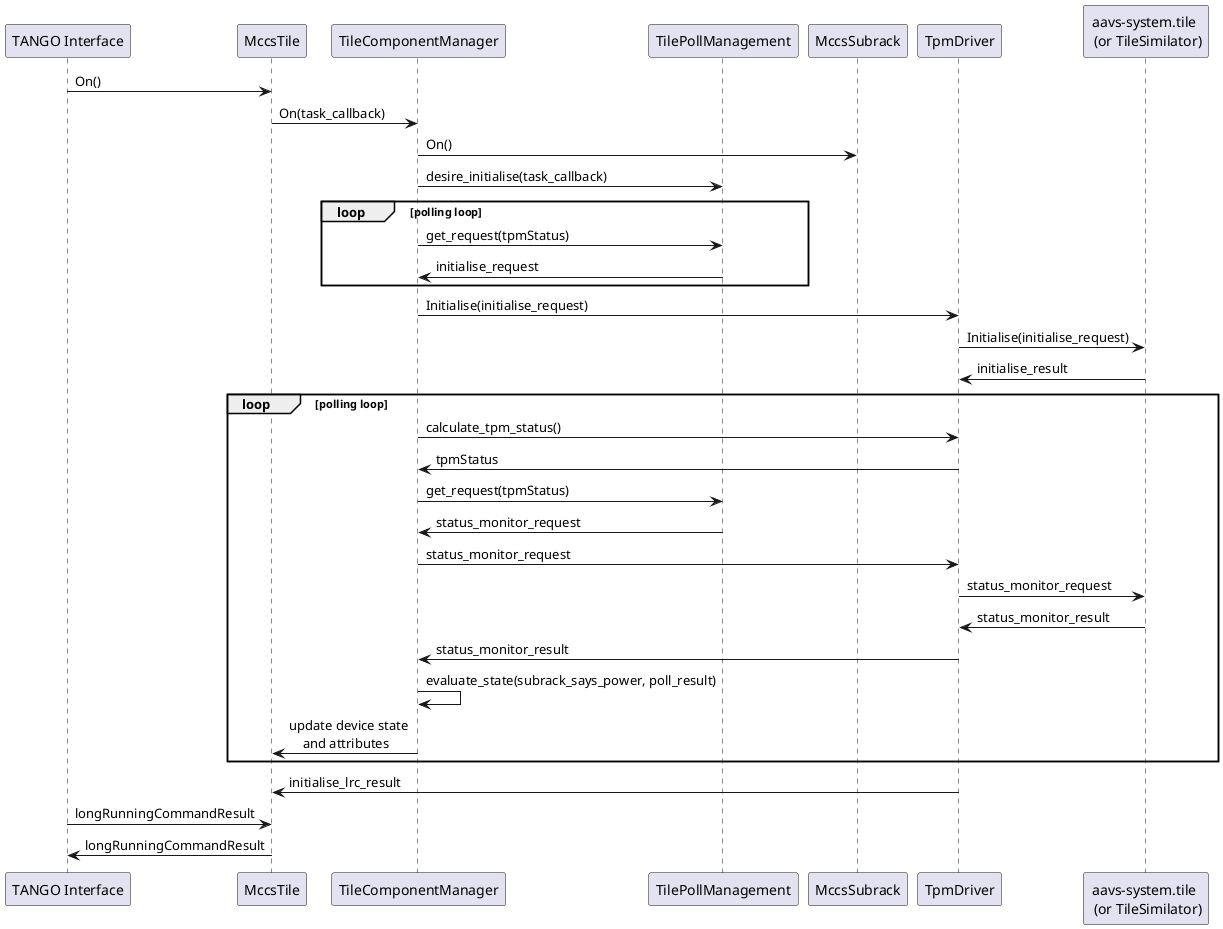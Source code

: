@startuml
participant "TANGO Interface" as user
participant "MccsTile" as tile
participant "TileComponentManager" as tile_component_manager
participant "TilePollManagement" as tpl
participant "MccsSubrack" as subrack
participant "TpmDriver" as tpmdriver
participant "aavs-system.tile \n (or TileSimilator)" as aavs


user -> tile: On()
tile -> tile_component_manager: On(task_callback)
tile_component_manager -> subrack: On()
tile_component_manager -> tpl: desire_initialise(task_callback)


loop polling loop
tile_component_manager -> tpl: get_request(tpmStatus)
tile_component_manager <- tpl: initialise_request
end
tile_component_manager -> tpmdriver: Initialise(initialise_request)
tpmdriver -> aavs: Initialise(initialise_request)
tpmdriver <- aavs: initialise_result

loop polling loop
tile_component_manager -> tpmdriver: calculate_tpm_status()
tile_component_manager <- tpmdriver: tpmStatus
tile_component_manager -> tpl: get_request(tpmStatus)
tile_component_manager <- tpl: status_monitor_request
tile_component_manager -> tpmdriver: status_monitor_request
tpmdriver -> aavs: status_monitor_request
tpmdriver <- aavs: status_monitor_result
tile_component_manager <- tpmdriver: status_monitor_result
tile_component_manager -> tile_component_manager: evaluate_state(subrack_says_power, poll_result)
tile <- tile_component_manager: update device state \n    and attributes
end

tile <- tpmdriver: initialise_lrc_result


user -> tile: longRunningCommandResult
user <- tile: longRunningCommandResult


@enduml
